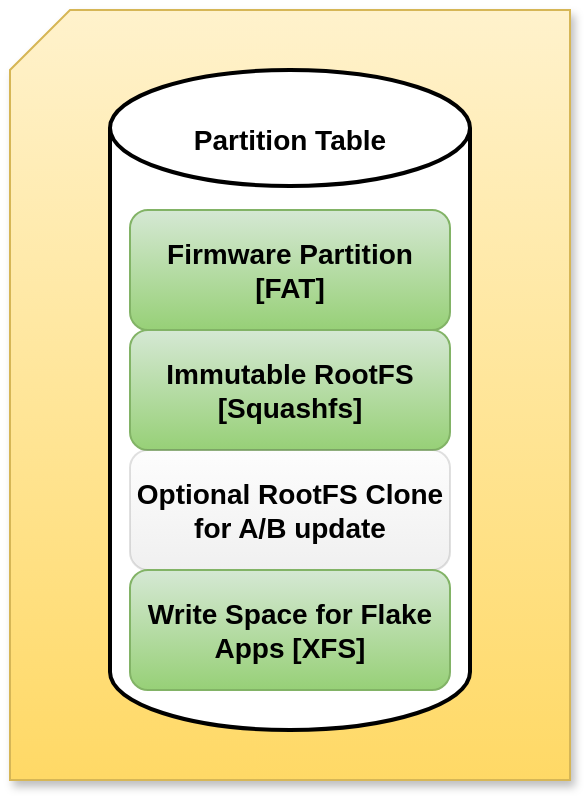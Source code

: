 <mxfile version="21.1.8" type="device">
  <diagram name="Seite-1" id="I9er8FYXnw6w3od-ajPh">
    <mxGraphModel dx="1058" dy="574" grid="1" gridSize="10" guides="1" tooltips="1" connect="1" arrows="1" fold="1" page="1" pageScale="1" pageWidth="827" pageHeight="1169" math="0" shadow="0">
      <root>
        <mxCell id="0" />
        <mxCell id="1" parent="0" />
        <mxCell id="JFolgBxbc9z3OKPWGCqx-12" value="" style="shape=card;whiteSpace=wrap;html=1;shadow=1;fillColor=#fff2cc;strokeColor=#d6b656;gradientColor=#ffd966;gradientDirection=south;" vertex="1" parent="1">
          <mxGeometry x="300" y="20" width="280" height="385" as="geometry" />
        </mxCell>
        <mxCell id="JFolgBxbc9z3OKPWGCqx-7" value="" style="shape=cylinder3;whiteSpace=wrap;html=1;boundedLbl=1;backgroundOutline=1;size=29;fillStyle=auto;shadow=0;strokeWidth=2;fillColor=default;strokeColor=#000000;" vertex="1" parent="1">
          <mxGeometry x="350" y="50" width="180" height="330" as="geometry" />
        </mxCell>
        <mxCell id="JFolgBxbc9z3OKPWGCqx-3" value="&lt;font style=&quot;font-size: 14px;&quot;&gt;&lt;b&gt;Firmware Partition [FAT]&lt;/b&gt;&lt;/font&gt;" style="rounded=1;whiteSpace=wrap;html=1;fillColor=#d5e8d4;strokeColor=#82b366;gradientColor=#97d077;" vertex="1" parent="1">
          <mxGeometry x="360" y="120" width="160" height="60" as="geometry" />
        </mxCell>
        <mxCell id="JFolgBxbc9z3OKPWGCqx-4" value="&lt;font style=&quot;font-size: 14px;&quot;&gt;&lt;b&gt;Immutable RootFS [Squashfs]&lt;/b&gt;&lt;/font&gt;" style="rounded=1;whiteSpace=wrap;html=1;fillColor=#d5e8d4;strokeColor=#82b366;gradientColor=#97d077;" vertex="1" parent="1">
          <mxGeometry x="360" y="180" width="160" height="60" as="geometry" />
        </mxCell>
        <mxCell id="JFolgBxbc9z3OKPWGCqx-5" value="&lt;font style=&quot;font-size: 14px;&quot;&gt;&lt;b&gt;Optional RootFS Clone for A/B update&lt;/b&gt;&lt;/font&gt;" style="rounded=1;whiteSpace=wrap;html=1;fillColor=#f5f5f5;opacity=20;gradientColor=#b3b3b3;strokeColor=#666666;" vertex="1" parent="1">
          <mxGeometry x="360" y="240" width="160" height="60" as="geometry" />
        </mxCell>
        <mxCell id="JFolgBxbc9z3OKPWGCqx-6" value="&lt;font style=&quot;font-size: 14px;&quot;&gt;&lt;b&gt;Write Space for Flake Apps [XFS]&lt;/b&gt;&lt;/font&gt;" style="rounded=1;whiteSpace=wrap;html=1;fillColor=#d5e8d4;strokeColor=#82b366;gradientColor=#97d077;" vertex="1" parent="1">
          <mxGeometry x="360" y="300" width="160" height="60" as="geometry" />
        </mxCell>
        <mxCell id="JFolgBxbc9z3OKPWGCqx-9" value="&lt;span style=&quot;font-size: 14px;&quot;&gt;&lt;b&gt;Partition Table&lt;/b&gt;&lt;/span&gt;" style="text;html=1;strokeColor=none;fillColor=none;align=center;verticalAlign=middle;whiteSpace=wrap;rounded=0;" vertex="1" parent="1">
          <mxGeometry x="385" y="70" width="110" height="30" as="geometry" />
        </mxCell>
      </root>
    </mxGraphModel>
  </diagram>
</mxfile>
